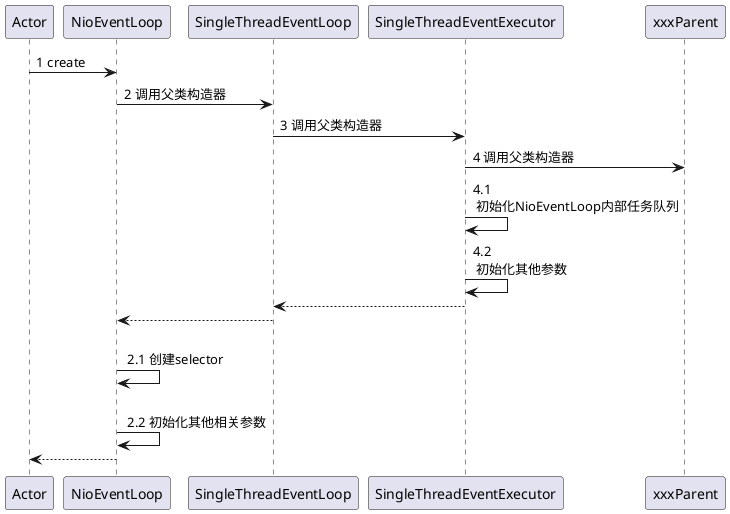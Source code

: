 @startuml participant

Actor -> NioEventLoop: 1 create

NioEventLoop -> SingleThreadEventLoop: 2 调用父类构造器
SingleThreadEventLoop -> SingleThreadEventExecutor: 3 调用父类构造器
SingleThreadEventExecutor -> xxxParent :4 调用父类构造器
SingleThreadEventExecutor -> SingleThreadEventExecutor : 4.1 \n 初始化NioEventLoop内部任务队列
SingleThreadEventExecutor -> SingleThreadEventExecutor : 4.2 \n 初始化其他参数

SingleThreadEventLoop <-- SingleThreadEventExecutor
NioEventLoop <-- SingleThreadEventLoop

NioEventLoop -> NioEventLoop : \n 2.1 创建selector
NioEventLoop -> NioEventLoop : \n 2.2 初始化其他相关参数

Actor <-- NioEventLoop
@enduml